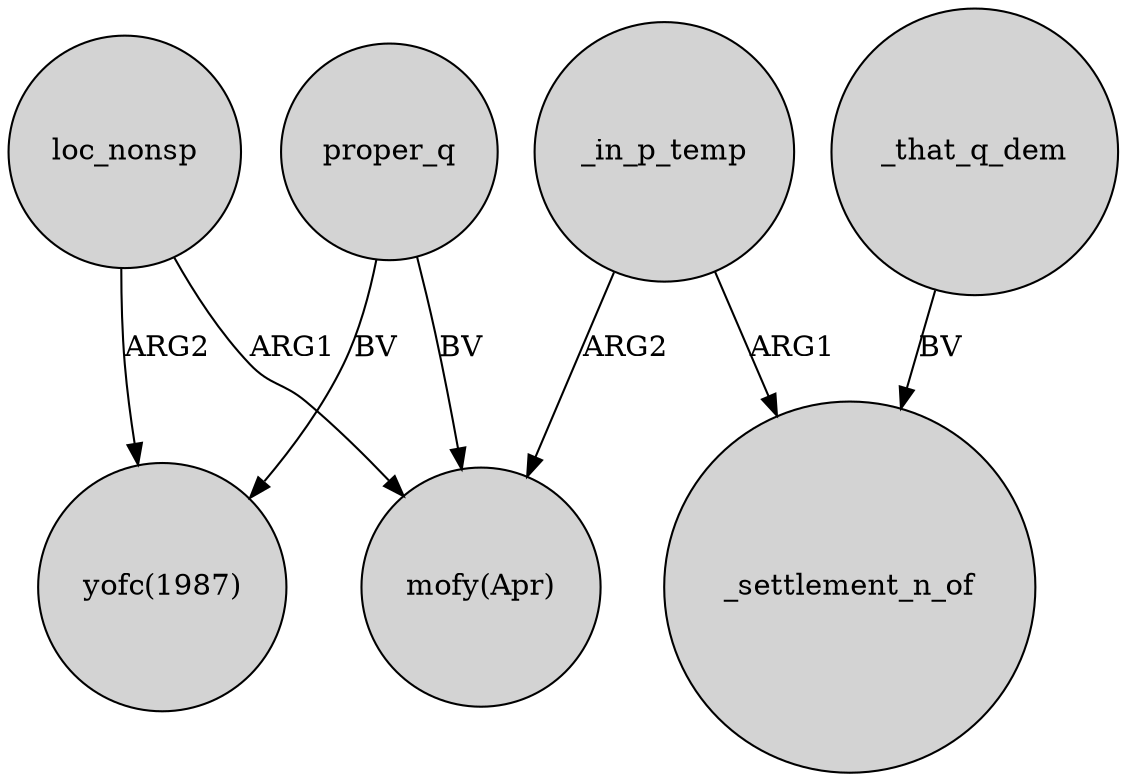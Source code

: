 digraph {
	node [shape=circle style=filled]
	proper_q -> "mofy(Apr)" [label=BV]
	_that_q_dem -> _settlement_n_of [label=BV]
	_in_p_temp -> _settlement_n_of [label=ARG1]
	_in_p_temp -> "mofy(Apr)" [label=ARG2]
	loc_nonsp -> "yofc(1987)" [label=ARG2]
	loc_nonsp -> "mofy(Apr)" [label=ARG1]
	proper_q -> "yofc(1987)" [label=BV]
}
